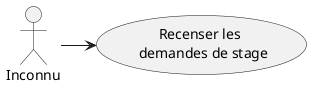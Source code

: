 @startuml

' definitions
' -----------
hide circle
hide empty methods
hide empty attributes

usecase r as "Recenser les \n demandes de stage"

actor Inconnu

Inconnu -> r

@enduml
